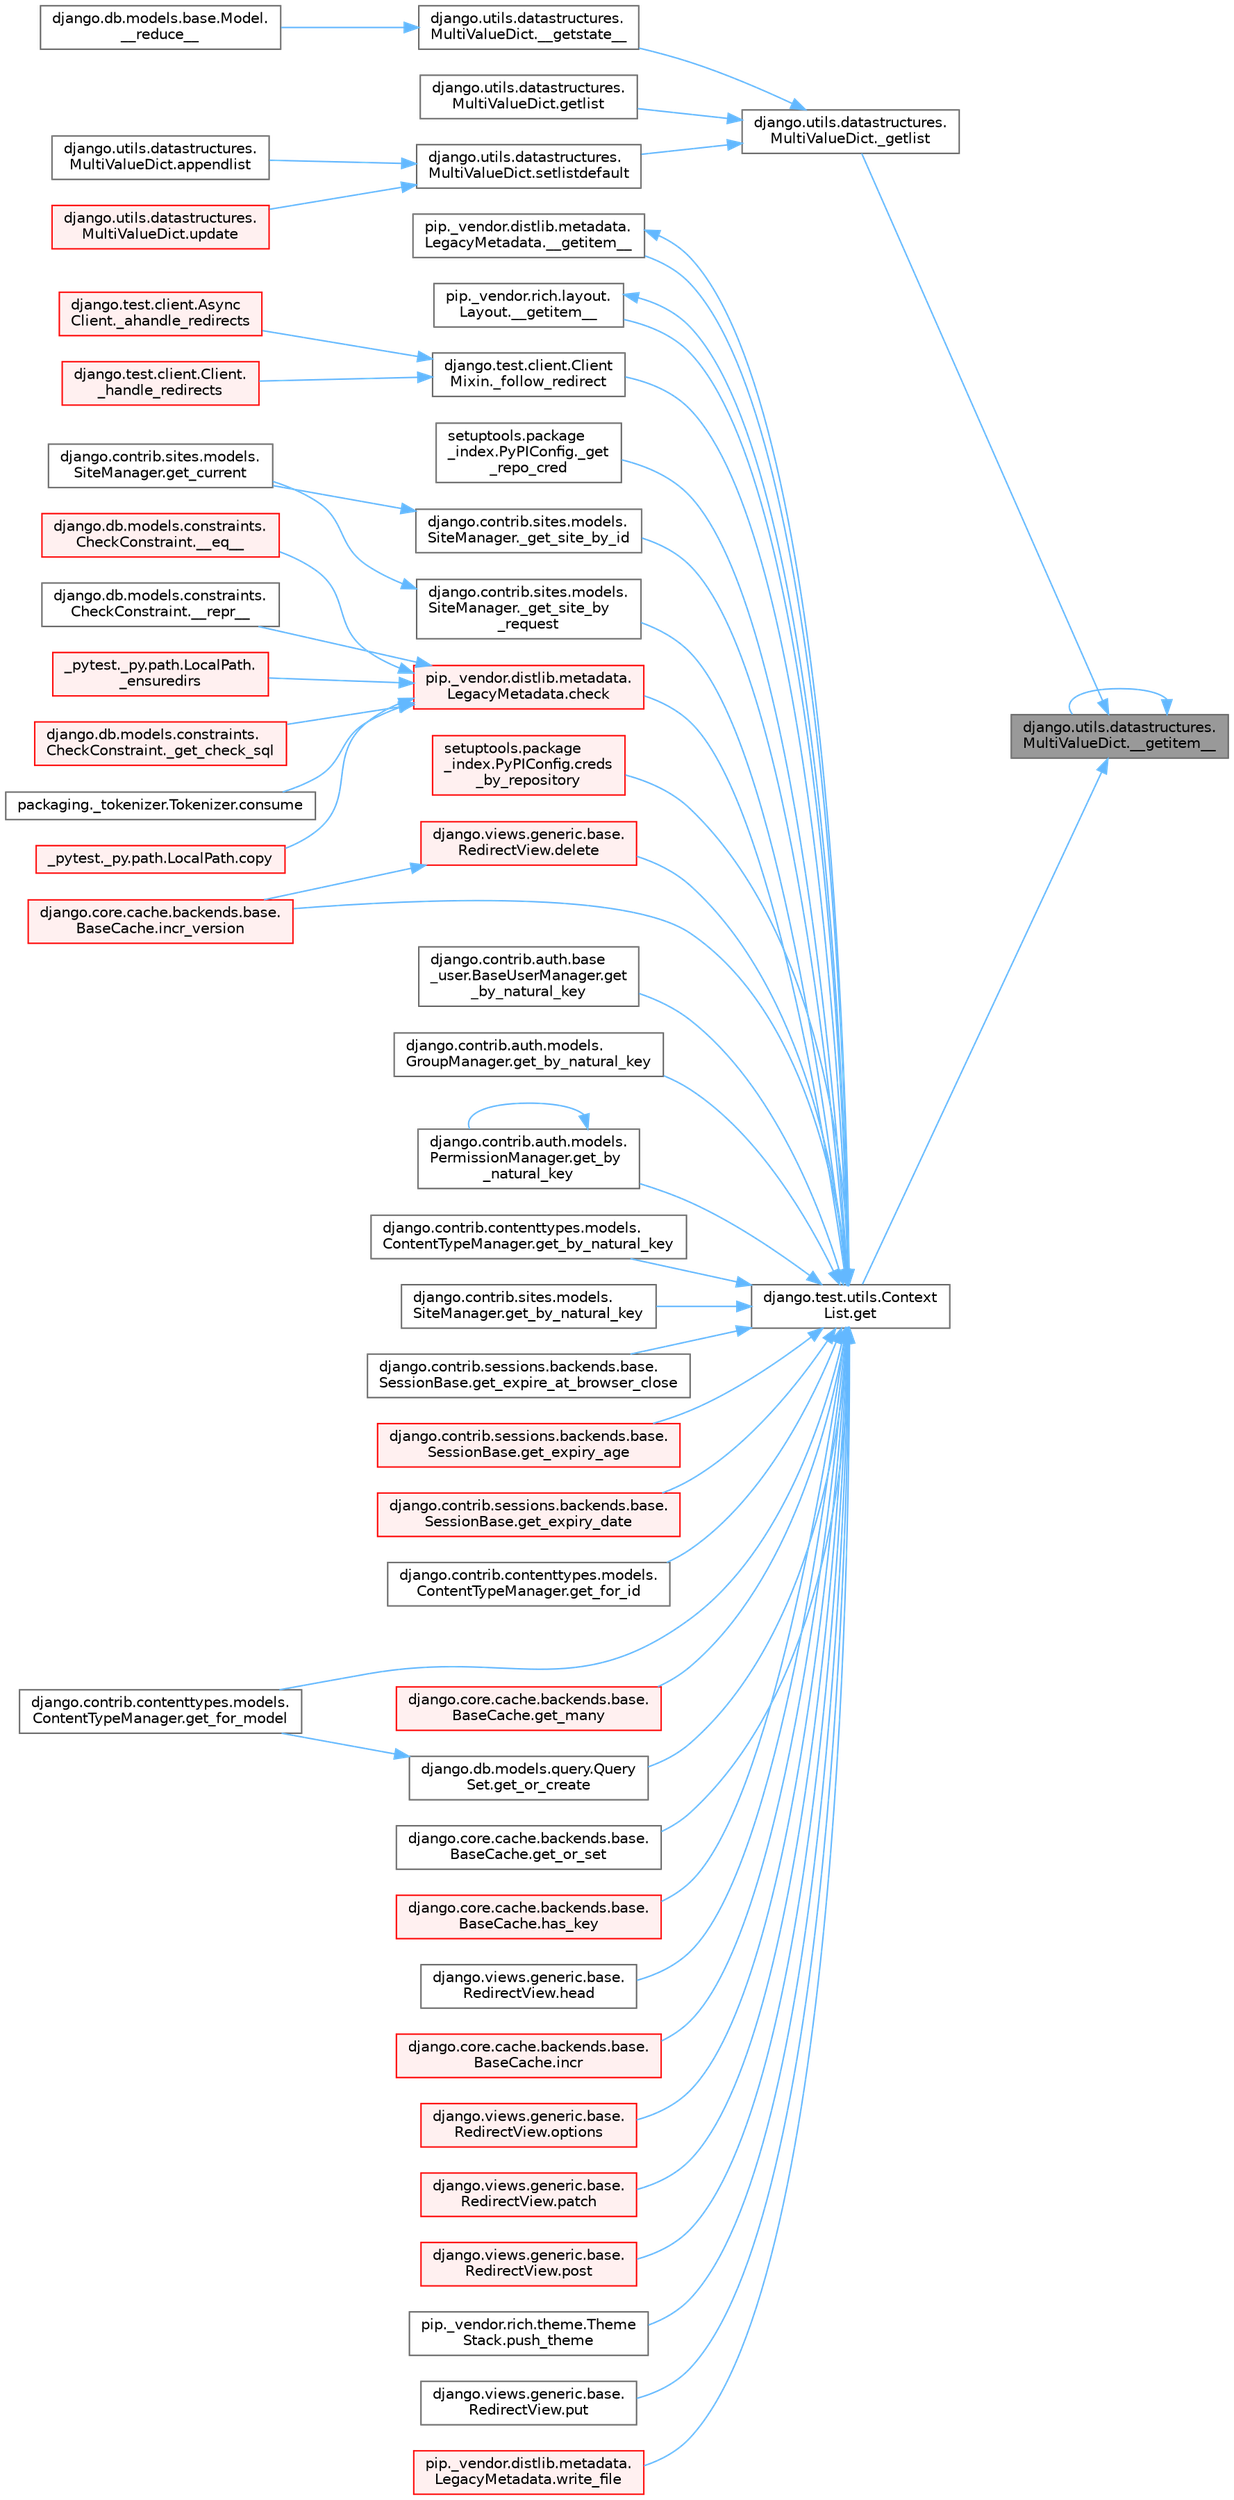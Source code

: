digraph "django.utils.datastructures.MultiValueDict.__getitem__"
{
 // LATEX_PDF_SIZE
  bgcolor="transparent";
  edge [fontname=Helvetica,fontsize=10,labelfontname=Helvetica,labelfontsize=10];
  node [fontname=Helvetica,fontsize=10,shape=box,height=0.2,width=0.4];
  rankdir="RL";
  Node1 [id="Node000001",label="django.utils.datastructures.\lMultiValueDict.__getitem__",height=0.2,width=0.4,color="gray40", fillcolor="grey60", style="filled", fontcolor="black",tooltip=" "];
  Node1 -> Node1 [id="edge1_Node000001_Node000001",dir="back",color="steelblue1",style="solid",tooltip=" "];
  Node1 -> Node2 [id="edge2_Node000001_Node000002",dir="back",color="steelblue1",style="solid",tooltip=" "];
  Node2 [id="Node000002",label="django.utils.datastructures.\lMultiValueDict._getlist",height=0.2,width=0.4,color="grey40", fillcolor="white", style="filled",URL="$classdjango_1_1utils_1_1datastructures_1_1_multi_value_dict.html#a7ac589d2f9a7baac3d2819428f214f3c",tooltip=" "];
  Node2 -> Node3 [id="edge3_Node000002_Node000003",dir="back",color="steelblue1",style="solid",tooltip=" "];
  Node3 [id="Node000003",label="django.utils.datastructures.\lMultiValueDict.__getstate__",height=0.2,width=0.4,color="grey40", fillcolor="white", style="filled",URL="$classdjango_1_1utils_1_1datastructures_1_1_multi_value_dict.html#a085b383baacf196e2e12d4e3de73639a",tooltip=" "];
  Node3 -> Node4 [id="edge4_Node000003_Node000004",dir="back",color="steelblue1",style="solid",tooltip=" "];
  Node4 [id="Node000004",label="django.db.models.base.Model.\l__reduce__",height=0.2,width=0.4,color="grey40", fillcolor="white", style="filled",URL="$classdjango_1_1db_1_1models_1_1base_1_1_model.html#a3a79ef9c3e5da2fa6380eb9f57a24f23",tooltip=" "];
  Node2 -> Node5 [id="edge5_Node000002_Node000005",dir="back",color="steelblue1",style="solid",tooltip=" "];
  Node5 [id="Node000005",label="django.utils.datastructures.\lMultiValueDict.getlist",height=0.2,width=0.4,color="grey40", fillcolor="white", style="filled",URL="$classdjango_1_1utils_1_1datastructures_1_1_multi_value_dict.html#a3c1189f9e14f0170f7b65034d8efe419",tooltip=" "];
  Node2 -> Node6 [id="edge6_Node000002_Node000006",dir="back",color="steelblue1",style="solid",tooltip=" "];
  Node6 [id="Node000006",label="django.utils.datastructures.\lMultiValueDict.setlistdefault",height=0.2,width=0.4,color="grey40", fillcolor="white", style="filled",URL="$classdjango_1_1utils_1_1datastructures_1_1_multi_value_dict.html#a191bacf4fa4be27b34a9f45615daeb0b",tooltip=" "];
  Node6 -> Node7 [id="edge7_Node000006_Node000007",dir="back",color="steelblue1",style="solid",tooltip=" "];
  Node7 [id="Node000007",label="django.utils.datastructures.\lMultiValueDict.appendlist",height=0.2,width=0.4,color="grey40", fillcolor="white", style="filled",URL="$classdjango_1_1utils_1_1datastructures_1_1_multi_value_dict.html#a3841ab86c929edd22789d2305fb52a85",tooltip=" "];
  Node6 -> Node8 [id="edge8_Node000006_Node000008",dir="back",color="steelblue1",style="solid",tooltip=" "];
  Node8 [id="Node000008",label="django.utils.datastructures.\lMultiValueDict.update",height=0.2,width=0.4,color="red", fillcolor="#FFF0F0", style="filled",URL="$classdjango_1_1utils_1_1datastructures_1_1_multi_value_dict.html#adb334f967b909885c14e439be6090ed9",tooltip=" "];
  Node1 -> Node50 [id="edge9_Node000001_Node000050",dir="back",color="steelblue1",style="solid",tooltip=" "];
  Node50 [id="Node000050",label="django.test.utils.Context\lList.get",height=0.2,width=0.4,color="grey40", fillcolor="white", style="filled",URL="$classdjango_1_1test_1_1utils_1_1_context_list.html#a1797663a8ac92f44dcb9ad281a896842",tooltip=" "];
  Node50 -> Node51 [id="edge10_Node000050_Node000051",dir="back",color="steelblue1",style="solid",tooltip=" "];
  Node51 [id="Node000051",label="pip._vendor.distlib.metadata.\lLegacyMetadata.__getitem__",height=0.2,width=0.4,color="grey40", fillcolor="white", style="filled",URL="$classpip_1_1__vendor_1_1distlib_1_1metadata_1_1_legacy_metadata.html#a4bbfa90e12a85ff919edb328c979731c",tooltip=" "];
  Node51 -> Node50 [id="edge11_Node000051_Node000050",dir="back",color="steelblue1",style="solid",tooltip=" "];
  Node50 -> Node52 [id="edge12_Node000050_Node000052",dir="back",color="steelblue1",style="solid",tooltip=" "];
  Node52 [id="Node000052",label="pip._vendor.rich.layout.\lLayout.__getitem__",height=0.2,width=0.4,color="grey40", fillcolor="white", style="filled",URL="$classpip_1_1__vendor_1_1rich_1_1layout_1_1_layout.html#add0ab2d771b738c1d8f491d5fc922238",tooltip=" "];
  Node52 -> Node50 [id="edge13_Node000052_Node000050",dir="back",color="steelblue1",style="solid",tooltip=" "];
  Node50 -> Node53 [id="edge14_Node000050_Node000053",dir="back",color="steelblue1",style="solid",tooltip=" "];
  Node53 [id="Node000053",label="django.test.client.Client\lMixin._follow_redirect",height=0.2,width=0.4,color="grey40", fillcolor="white", style="filled",URL="$classdjango_1_1test_1_1client_1_1_client_mixin.html#a8ef9c674c0e06268a84a19666287c660",tooltip=" "];
  Node53 -> Node54 [id="edge15_Node000053_Node000054",dir="back",color="steelblue1",style="solid",tooltip=" "];
  Node54 [id="Node000054",label="django.test.client.Async\lClient._ahandle_redirects",height=0.2,width=0.4,color="red", fillcolor="#FFF0F0", style="filled",URL="$classdjango_1_1test_1_1client_1_1_async_client.html#a8740fe0dc39e7fe74e515be78449ee76",tooltip=" "];
  Node53 -> Node3176 [id="edge16_Node000053_Node003176",dir="back",color="steelblue1",style="solid",tooltip=" "];
  Node3176 [id="Node003176",label="django.test.client.Client.\l_handle_redirects",height=0.2,width=0.4,color="red", fillcolor="#FFF0F0", style="filled",URL="$classdjango_1_1test_1_1client_1_1_client.html#a234b328f33c374ad181aa49c6515d469",tooltip=" "];
  Node50 -> Node1856 [id="edge17_Node000050_Node001856",dir="back",color="steelblue1",style="solid",tooltip=" "];
  Node1856 [id="Node001856",label="setuptools.package\l_index.PyPIConfig._get\l_repo_cred",height=0.2,width=0.4,color="grey40", fillcolor="white", style="filled",URL="$classsetuptools_1_1package__index_1_1_py_p_i_config.html#ae131b3373b6208486cc5f156eaa7265a",tooltip=" "];
  Node50 -> Node1857 [id="edge18_Node000050_Node001857",dir="back",color="steelblue1",style="solid",tooltip=" "];
  Node1857 [id="Node001857",label="django.contrib.sites.models.\lSiteManager._get_site_by_id",height=0.2,width=0.4,color="grey40", fillcolor="white", style="filled",URL="$classdjango_1_1contrib_1_1sites_1_1models_1_1_site_manager.html#aa2caa86610079c1d43d51ecd4eeffdfd",tooltip=" "];
  Node1857 -> Node1858 [id="edge19_Node001857_Node001858",dir="back",color="steelblue1",style="solid",tooltip=" "];
  Node1858 [id="Node001858",label="django.contrib.sites.models.\lSiteManager.get_current",height=0.2,width=0.4,color="grey40", fillcolor="white", style="filled",URL="$classdjango_1_1contrib_1_1sites_1_1models_1_1_site_manager.html#ac155c05735cdabcfa6cbe4ee00482659",tooltip=" "];
  Node50 -> Node1859 [id="edge20_Node000050_Node001859",dir="back",color="steelblue1",style="solid",tooltip=" "];
  Node1859 [id="Node001859",label="django.contrib.sites.models.\lSiteManager._get_site_by\l_request",height=0.2,width=0.4,color="grey40", fillcolor="white", style="filled",URL="$classdjango_1_1contrib_1_1sites_1_1models_1_1_site_manager.html#afe4ac1f1603e7bc2e95bd348c30e9d81",tooltip=" "];
  Node1859 -> Node1858 [id="edge21_Node001859_Node001858",dir="back",color="steelblue1",style="solid",tooltip=" "];
  Node50 -> Node1860 [id="edge22_Node000050_Node001860",dir="back",color="steelblue1",style="solid",tooltip=" "];
  Node1860 [id="Node001860",label="pip._vendor.distlib.metadata.\lLegacyMetadata.check",height=0.2,width=0.4,color="red", fillcolor="#FFF0F0", style="filled",URL="$classpip_1_1__vendor_1_1distlib_1_1metadata_1_1_legacy_metadata.html#a9f3d75961911af2473c8092d354b3d85",tooltip=" "];
  Node1860 -> Node495 [id="edge23_Node001860_Node000495",dir="back",color="steelblue1",style="solid",tooltip=" "];
  Node495 [id="Node000495",label="django.db.models.constraints.\lCheckConstraint.__eq__",height=0.2,width=0.4,color="red", fillcolor="#FFF0F0", style="filled",URL="$classdjango_1_1db_1_1models_1_1constraints_1_1_check_constraint.html#a55875a553e53009967129f8b8a269475",tooltip=" "];
  Node1860 -> Node528 [id="edge24_Node001860_Node000528",dir="back",color="steelblue1",style="solid",tooltip=" "];
  Node528 [id="Node000528",label="django.db.models.constraints.\lCheckConstraint.__repr__",height=0.2,width=0.4,color="grey40", fillcolor="white", style="filled",URL="$classdjango_1_1db_1_1models_1_1constraints_1_1_check_constraint.html#a5ee1e990e7235f77706fa7da45651b5f",tooltip=" "];
  Node1860 -> Node956 [id="edge25_Node001860_Node000956",dir="back",color="steelblue1",style="solid",tooltip=" "];
  Node956 [id="Node000956",label="_pytest._py.path.LocalPath.\l_ensuredirs",height=0.2,width=0.4,color="red", fillcolor="#FFF0F0", style="filled",URL="$class__pytest_1_1__py_1_1path_1_1_local_path.html#a0fa56f7616aa9008fbda709b5bd46302",tooltip=" "];
  Node1860 -> Node1118 [id="edge26_Node001860_Node001118",dir="back",color="steelblue1",style="solid",tooltip=" "];
  Node1118 [id="Node001118",label="django.db.models.constraints.\lCheckConstraint._get_check_sql",height=0.2,width=0.4,color="red", fillcolor="#FFF0F0", style="filled",URL="$classdjango_1_1db_1_1models_1_1constraints_1_1_check_constraint.html#ab552e7a1f32342445fc3de884f6602fa",tooltip=" "];
  Node1860 -> Node943 [id="edge27_Node001860_Node000943",dir="back",color="steelblue1",style="solid",tooltip=" "];
  Node943 [id="Node000943",label="packaging._tokenizer.Tokenizer.consume",height=0.2,width=0.4,color="grey40", fillcolor="white", style="filled",URL="$classpackaging_1_1__tokenizer_1_1_tokenizer.html#aff74eaccaae690982aaaba5cb9a4d051",tooltip=" "];
  Node1860 -> Node660 [id="edge28_Node001860_Node000660",dir="back",color="steelblue1",style="solid",tooltip=" "];
  Node660 [id="Node000660",label="_pytest._py.path.LocalPath.copy",height=0.2,width=0.4,color="red", fillcolor="#FFF0F0", style="filled",URL="$class__pytest_1_1__py_1_1path_1_1_local_path.html#a9eeecae0b90a7147e6bf23d6ea8fc6c0",tooltip=" "];
  Node50 -> Node1861 [id="edge29_Node000050_Node001861",dir="back",color="steelblue1",style="solid",tooltip=" "];
  Node1861 [id="Node001861",label="setuptools.package\l_index.PyPIConfig.creds\l_by_repository",height=0.2,width=0.4,color="red", fillcolor="#FFF0F0", style="filled",URL="$classsetuptools_1_1package__index_1_1_py_p_i_config.html#a277b3e89479d171582044b5f9eb920a0",tooltip=" "];
  Node50 -> Node1863 [id="edge30_Node000050_Node001863",dir="back",color="steelblue1",style="solid",tooltip=" "];
  Node1863 [id="Node001863",label="django.views.generic.base.\lRedirectView.delete",height=0.2,width=0.4,color="red", fillcolor="#FFF0F0", style="filled",URL="$classdjango_1_1views_1_1generic_1_1base_1_1_redirect_view.html#a7060a2e85ff141d1950dd42e436fb9f1",tooltip=" "];
  Node1863 -> Node409 [id="edge31_Node001863_Node000409",dir="back",color="steelblue1",style="solid",tooltip=" "];
  Node409 [id="Node000409",label="django.core.cache.backends.base.\lBaseCache.incr_version",height=0.2,width=0.4,color="red", fillcolor="#FFF0F0", style="filled",URL="$classdjango_1_1core_1_1cache_1_1backends_1_1base_1_1_base_cache.html#a3ac7d74ffcfca67e2afee86ecf858b34",tooltip=" "];
  Node50 -> Node1864 [id="edge32_Node000050_Node001864",dir="back",color="steelblue1",style="solid",tooltip=" "];
  Node1864 [id="Node001864",label="django.contrib.auth.base\l_user.BaseUserManager.get\l_by_natural_key",height=0.2,width=0.4,color="grey40", fillcolor="white", style="filled",URL="$classdjango_1_1contrib_1_1auth_1_1base__user_1_1_base_user_manager.html#a9e0cf0e3651ecbe163d9f87b076b0bf9",tooltip=" "];
  Node50 -> Node1865 [id="edge33_Node000050_Node001865",dir="back",color="steelblue1",style="solid",tooltip=" "];
  Node1865 [id="Node001865",label="django.contrib.auth.models.\lGroupManager.get_by_natural_key",height=0.2,width=0.4,color="grey40", fillcolor="white", style="filled",URL="$classdjango_1_1contrib_1_1auth_1_1models_1_1_group_manager.html#af57a9a2ac1ef277ef6f1956f9d25293e",tooltip=" "];
  Node50 -> Node1866 [id="edge34_Node000050_Node001866",dir="back",color="steelblue1",style="solid",tooltip=" "];
  Node1866 [id="Node001866",label="django.contrib.auth.models.\lPermissionManager.get_by\l_natural_key",height=0.2,width=0.4,color="grey40", fillcolor="white", style="filled",URL="$classdjango_1_1contrib_1_1auth_1_1models_1_1_permission_manager.html#a27621698d1bd2b3a2d73dbcd84db0cc3",tooltip=" "];
  Node1866 -> Node1866 [id="edge35_Node001866_Node001866",dir="back",color="steelblue1",style="solid",tooltip=" "];
  Node50 -> Node1867 [id="edge36_Node000050_Node001867",dir="back",color="steelblue1",style="solid",tooltip=" "];
  Node1867 [id="Node001867",label="django.contrib.contenttypes.models.\lContentTypeManager.get_by_natural_key",height=0.2,width=0.4,color="grey40", fillcolor="white", style="filled",URL="$classdjango_1_1contrib_1_1contenttypes_1_1models_1_1_content_type_manager.html#aa19a7b03514cc1871e322fd5aeb2ecbe",tooltip=" "];
  Node50 -> Node1868 [id="edge37_Node000050_Node001868",dir="back",color="steelblue1",style="solid",tooltip=" "];
  Node1868 [id="Node001868",label="django.contrib.sites.models.\lSiteManager.get_by_natural_key",height=0.2,width=0.4,color="grey40", fillcolor="white", style="filled",URL="$classdjango_1_1contrib_1_1sites_1_1models_1_1_site_manager.html#aeb05076243fd13bbdb7e1fe18794269c",tooltip=" "];
  Node50 -> Node1869 [id="edge38_Node000050_Node001869",dir="back",color="steelblue1",style="solid",tooltip=" "];
  Node1869 [id="Node001869",label="django.contrib.sessions.backends.base.\lSessionBase.get_expire_at_browser_close",height=0.2,width=0.4,color="grey40", fillcolor="white", style="filled",URL="$classdjango_1_1contrib_1_1sessions_1_1backends_1_1base_1_1_session_base.html#a84c6c4afda960d505a1b2a7d3f97d75f",tooltip=" "];
  Node50 -> Node1870 [id="edge39_Node000050_Node001870",dir="back",color="steelblue1",style="solid",tooltip=" "];
  Node1870 [id="Node001870",label="django.contrib.sessions.backends.base.\lSessionBase.get_expiry_age",height=0.2,width=0.4,color="red", fillcolor="#FFF0F0", style="filled",URL="$classdjango_1_1contrib_1_1sessions_1_1backends_1_1base_1_1_session_base.html#af853871a0f2af33b0fd38d04e9296e01",tooltip=" "];
  Node50 -> Node1871 [id="edge40_Node000050_Node001871",dir="back",color="steelblue1",style="solid",tooltip=" "];
  Node1871 [id="Node001871",label="django.contrib.sessions.backends.base.\lSessionBase.get_expiry_date",height=0.2,width=0.4,color="red", fillcolor="#FFF0F0", style="filled",URL="$classdjango_1_1contrib_1_1sessions_1_1backends_1_1base_1_1_session_base.html#af87a5a48ca86a64f795e97f3529df849",tooltip=" "];
  Node50 -> Node1873 [id="edge41_Node000050_Node001873",dir="back",color="steelblue1",style="solid",tooltip=" "];
  Node1873 [id="Node001873",label="django.contrib.contenttypes.models.\lContentTypeManager.get_for_id",height=0.2,width=0.4,color="grey40", fillcolor="white", style="filled",URL="$classdjango_1_1contrib_1_1contenttypes_1_1models_1_1_content_type_manager.html#a4f41aa06163cf8140d954a9d9ac0e99f",tooltip=" "];
  Node50 -> Node642 [id="edge42_Node000050_Node000642",dir="back",color="steelblue1",style="solid",tooltip=" "];
  Node642 [id="Node000642",label="django.contrib.contenttypes.models.\lContentTypeManager.get_for_model",height=0.2,width=0.4,color="grey40", fillcolor="white", style="filled",URL="$classdjango_1_1contrib_1_1contenttypes_1_1models_1_1_content_type_manager.html#a1b89bc07df6111e44f749d556f96a414",tooltip=" "];
  Node50 -> Node1874 [id="edge43_Node000050_Node001874",dir="back",color="steelblue1",style="solid",tooltip=" "];
  Node1874 [id="Node001874",label="django.core.cache.backends.base.\lBaseCache.get_many",height=0.2,width=0.4,color="red", fillcolor="#FFF0F0", style="filled",URL="$classdjango_1_1core_1_1cache_1_1backends_1_1base_1_1_base_cache.html#a1d156ab9ced75cecfa673cbee3ac9053",tooltip=" "];
  Node50 -> Node641 [id="edge44_Node000050_Node000641",dir="back",color="steelblue1",style="solid",tooltip=" "];
  Node641 [id="Node000641",label="django.db.models.query.Query\lSet.get_or_create",height=0.2,width=0.4,color="grey40", fillcolor="white", style="filled",URL="$classdjango_1_1db_1_1models_1_1query_1_1_query_set.html#a0f727927ec4d1b9f3087b831cc911c59",tooltip=" "];
  Node641 -> Node642 [id="edge45_Node000641_Node000642",dir="back",color="steelblue1",style="solid",tooltip=" "];
  Node50 -> Node897 [id="edge46_Node000050_Node000897",dir="back",color="steelblue1",style="solid",tooltip=" "];
  Node897 [id="Node000897",label="django.core.cache.backends.base.\lBaseCache.get_or_set",height=0.2,width=0.4,color="grey40", fillcolor="white", style="filled",URL="$classdjango_1_1core_1_1cache_1_1backends_1_1base_1_1_base_cache.html#ac478d532b4c2b74987f49ff8291e5343",tooltip=" "];
  Node50 -> Node1876 [id="edge47_Node000050_Node001876",dir="back",color="steelblue1",style="solid",tooltip=" "];
  Node1876 [id="Node001876",label="django.core.cache.backends.base.\lBaseCache.has_key",height=0.2,width=0.4,color="red", fillcolor="#FFF0F0", style="filled",URL="$classdjango_1_1core_1_1cache_1_1backends_1_1base_1_1_base_cache.html#a2d06a56d17661d63648e1ec13ae93d3b",tooltip=" "];
  Node50 -> Node1878 [id="edge48_Node000050_Node001878",dir="back",color="steelblue1",style="solid",tooltip=" "];
  Node1878 [id="Node001878",label="django.views.generic.base.\lRedirectView.head",height=0.2,width=0.4,color="grey40", fillcolor="white", style="filled",URL="$classdjango_1_1views_1_1generic_1_1base_1_1_redirect_view.html#a34f0a0a5fb94f117f4752789a8db216a",tooltip=" "];
  Node50 -> Node934 [id="edge49_Node000050_Node000934",dir="back",color="steelblue1",style="solid",tooltip=" "];
  Node934 [id="Node000934",label="django.core.cache.backends.base.\lBaseCache.incr",height=0.2,width=0.4,color="red", fillcolor="#FFF0F0", style="filled",URL="$classdjango_1_1core_1_1cache_1_1backends_1_1base_1_1_base_cache.html#ab502f06a18e16d3d1495fdf1dca28831",tooltip=" "];
  Node50 -> Node409 [id="edge50_Node000050_Node000409",dir="back",color="steelblue1",style="solid",tooltip=" "];
  Node50 -> Node1879 [id="edge51_Node000050_Node001879",dir="back",color="steelblue1",style="solid",tooltip=" "];
  Node1879 [id="Node001879",label="django.views.generic.base.\lRedirectView.options",height=0.2,width=0.4,color="red", fillcolor="#FFF0F0", style="filled",URL="$classdjango_1_1views_1_1generic_1_1base_1_1_redirect_view.html#a444de156c79647344c987295c47a76e1",tooltip=" "];
  Node50 -> Node1880 [id="edge52_Node000050_Node001880",dir="back",color="steelblue1",style="solid",tooltip=" "];
  Node1880 [id="Node001880",label="django.views.generic.base.\lRedirectView.patch",height=0.2,width=0.4,color="red", fillcolor="#FFF0F0", style="filled",URL="$classdjango_1_1views_1_1generic_1_1base_1_1_redirect_view.html#a1af0176656ad2642a86603a7f2efd6c8",tooltip=" "];
  Node50 -> Node1883 [id="edge53_Node000050_Node001883",dir="back",color="steelblue1",style="solid",tooltip=" "];
  Node1883 [id="Node001883",label="django.views.generic.base.\lRedirectView.post",height=0.2,width=0.4,color="red", fillcolor="#FFF0F0", style="filled",URL="$classdjango_1_1views_1_1generic_1_1base_1_1_redirect_view.html#a20f1374a926b81c739ea2672fbe38552",tooltip=" "];
  Node50 -> Node1884 [id="edge54_Node000050_Node001884",dir="back",color="steelblue1",style="solid",tooltip=" "];
  Node1884 [id="Node001884",label="pip._vendor.rich.theme.Theme\lStack.push_theme",height=0.2,width=0.4,color="grey40", fillcolor="white", style="filled",URL="$classpip_1_1__vendor_1_1rich_1_1theme_1_1_theme_stack.html#a59e2cc731ff921b7ce76aa4aa4eaf948",tooltip=" "];
  Node50 -> Node1885 [id="edge55_Node000050_Node001885",dir="back",color="steelblue1",style="solid",tooltip=" "];
  Node1885 [id="Node001885",label="django.views.generic.base.\lRedirectView.put",height=0.2,width=0.4,color="grey40", fillcolor="white", style="filled",URL="$classdjango_1_1views_1_1generic_1_1base_1_1_redirect_view.html#a898fb37aa8487c3c0ef4f20bd40ed854",tooltip=" "];
  Node50 -> Node1706 [id="edge56_Node000050_Node001706",dir="back",color="steelblue1",style="solid",tooltip=" "];
  Node1706 [id="Node001706",label="pip._vendor.distlib.metadata.\lLegacyMetadata.write_file",height=0.2,width=0.4,color="red", fillcolor="#FFF0F0", style="filled",URL="$classpip_1_1__vendor_1_1distlib_1_1metadata_1_1_legacy_metadata.html#a4b0b012bbb45bf51d369c39eeb3c734f",tooltip=" "];
}
